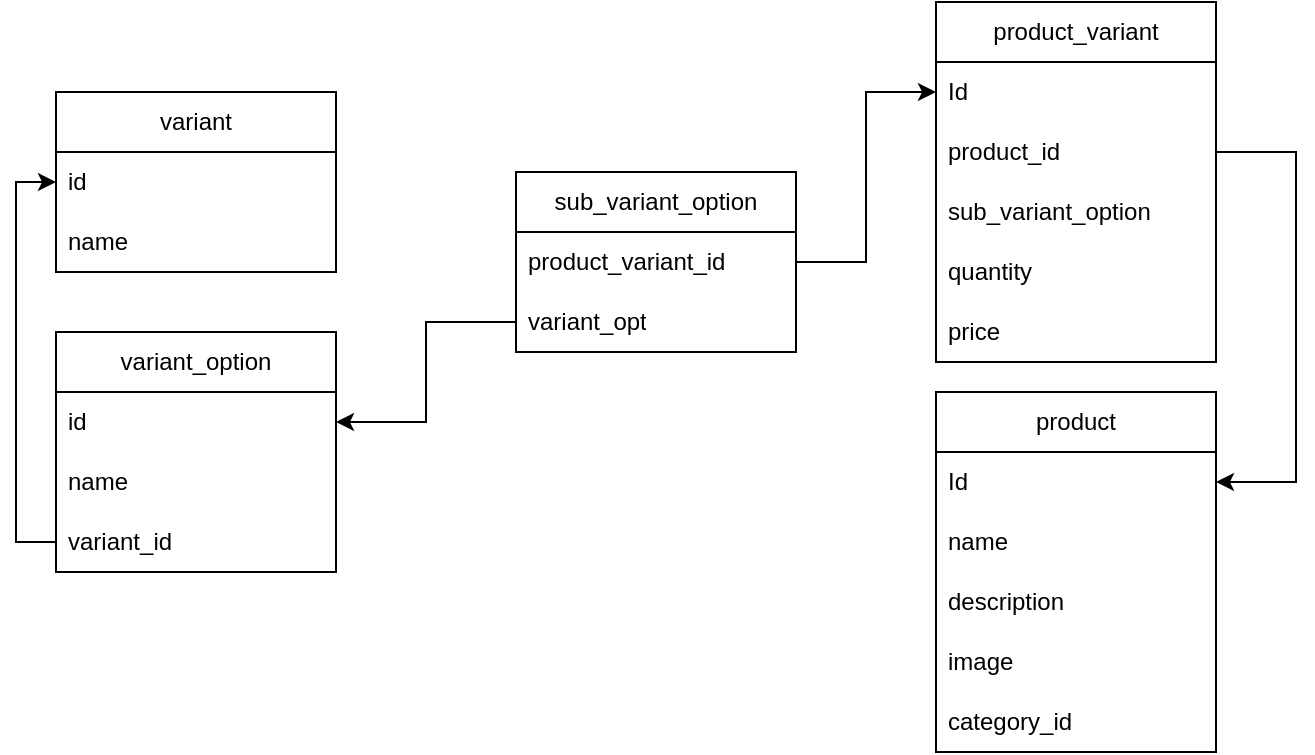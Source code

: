 <mxfile version="24.5.2" type="github">
  <diagram name="Trang-1" id="0qQhfEZkwmvARVg69vRt">
    <mxGraphModel dx="875" dy="435" grid="1" gridSize="10" guides="1" tooltips="1" connect="1" arrows="1" fold="1" page="1" pageScale="1" pageWidth="827" pageHeight="1169" math="0" shadow="0">
      <root>
        <mxCell id="0" />
        <mxCell id="1" parent="0" />
        <mxCell id="_liAQqApKVb3fytAqpB--1" value="product" style="swimlane;fontStyle=0;childLayout=stackLayout;horizontal=1;startSize=30;horizontalStack=0;resizeParent=1;resizeParentMax=0;resizeLast=0;collapsible=1;marginBottom=0;whiteSpace=wrap;html=1;" vertex="1" parent="1">
          <mxGeometry x="610" y="390" width="140" height="180" as="geometry" />
        </mxCell>
        <mxCell id="_liAQqApKVb3fytAqpB--2" value="Id" style="text;strokeColor=none;fillColor=none;align=left;verticalAlign=middle;spacingLeft=4;spacingRight=4;overflow=hidden;points=[[0,0.5],[1,0.5]];portConstraint=eastwest;rotatable=0;whiteSpace=wrap;html=1;" vertex="1" parent="_liAQqApKVb3fytAqpB--1">
          <mxGeometry y="30" width="140" height="30" as="geometry" />
        </mxCell>
        <mxCell id="_liAQqApKVb3fytAqpB--3" value="name" style="text;strokeColor=none;fillColor=none;align=left;verticalAlign=middle;spacingLeft=4;spacingRight=4;overflow=hidden;points=[[0,0.5],[1,0.5]];portConstraint=eastwest;rotatable=0;whiteSpace=wrap;html=1;" vertex="1" parent="_liAQqApKVb3fytAqpB--1">
          <mxGeometry y="60" width="140" height="30" as="geometry" />
        </mxCell>
        <mxCell id="_liAQqApKVb3fytAqpB--4" value="description" style="text;strokeColor=none;fillColor=none;align=left;verticalAlign=middle;spacingLeft=4;spacingRight=4;overflow=hidden;points=[[0,0.5],[1,0.5]];portConstraint=eastwest;rotatable=0;whiteSpace=wrap;html=1;" vertex="1" parent="_liAQqApKVb3fytAqpB--1">
          <mxGeometry y="90" width="140" height="30" as="geometry" />
        </mxCell>
        <mxCell id="_liAQqApKVb3fytAqpB--5" value="image" style="text;strokeColor=none;fillColor=none;align=left;verticalAlign=middle;spacingLeft=4;spacingRight=4;overflow=hidden;points=[[0,0.5],[1,0.5]];portConstraint=eastwest;rotatable=0;whiteSpace=wrap;html=1;" vertex="1" parent="_liAQqApKVb3fytAqpB--1">
          <mxGeometry y="120" width="140" height="30" as="geometry" />
        </mxCell>
        <mxCell id="_liAQqApKVb3fytAqpB--6" value="category_id" style="text;strokeColor=none;fillColor=none;align=left;verticalAlign=middle;spacingLeft=4;spacingRight=4;overflow=hidden;points=[[0,0.5],[1,0.5]];portConstraint=eastwest;rotatable=0;whiteSpace=wrap;html=1;" vertex="1" parent="_liAQqApKVb3fytAqpB--1">
          <mxGeometry y="150" width="140" height="30" as="geometry" />
        </mxCell>
        <mxCell id="_liAQqApKVb3fytAqpB--7" value="product_variant" style="swimlane;fontStyle=0;childLayout=stackLayout;horizontal=1;startSize=30;horizontalStack=0;resizeParent=1;resizeParentMax=0;resizeLast=0;collapsible=1;marginBottom=0;whiteSpace=wrap;html=1;" vertex="1" parent="1">
          <mxGeometry x="610" y="195" width="140" height="180" as="geometry" />
        </mxCell>
        <mxCell id="_liAQqApKVb3fytAqpB--8" value="Id" style="text;strokeColor=none;fillColor=none;align=left;verticalAlign=middle;spacingLeft=4;spacingRight=4;overflow=hidden;points=[[0,0.5],[1,0.5]];portConstraint=eastwest;rotatable=0;whiteSpace=wrap;html=1;" vertex="1" parent="_liAQqApKVb3fytAqpB--7">
          <mxGeometry y="30" width="140" height="30" as="geometry" />
        </mxCell>
        <mxCell id="_liAQqApKVb3fytAqpB--9" value="product_id" style="text;strokeColor=none;fillColor=none;align=left;verticalAlign=middle;spacingLeft=4;spacingRight=4;overflow=hidden;points=[[0,0.5],[1,0.5]];portConstraint=eastwest;rotatable=0;whiteSpace=wrap;html=1;" vertex="1" parent="_liAQqApKVb3fytAqpB--7">
          <mxGeometry y="60" width="140" height="30" as="geometry" />
        </mxCell>
        <mxCell id="_liAQqApKVb3fytAqpB--10" value="sub_variant_option" style="text;strokeColor=none;fillColor=none;align=left;verticalAlign=middle;spacingLeft=4;spacingRight=4;overflow=hidden;points=[[0,0.5],[1,0.5]];portConstraint=eastwest;rotatable=0;whiteSpace=wrap;html=1;" vertex="1" parent="_liAQqApKVb3fytAqpB--7">
          <mxGeometry y="90" width="140" height="30" as="geometry" />
        </mxCell>
        <mxCell id="_liAQqApKVb3fytAqpB--11" value="quantity" style="text;strokeColor=none;fillColor=none;align=left;verticalAlign=middle;spacingLeft=4;spacingRight=4;overflow=hidden;points=[[0,0.5],[1,0.5]];portConstraint=eastwest;rotatable=0;whiteSpace=wrap;html=1;" vertex="1" parent="_liAQqApKVb3fytAqpB--7">
          <mxGeometry y="120" width="140" height="30" as="geometry" />
        </mxCell>
        <mxCell id="_liAQqApKVb3fytAqpB--12" value="price" style="text;strokeColor=none;fillColor=none;align=left;verticalAlign=middle;spacingLeft=4;spacingRight=4;overflow=hidden;points=[[0,0.5],[1,0.5]];portConstraint=eastwest;rotatable=0;whiteSpace=wrap;html=1;" vertex="1" parent="_liAQqApKVb3fytAqpB--7">
          <mxGeometry y="150" width="140" height="30" as="geometry" />
        </mxCell>
        <mxCell id="_liAQqApKVb3fytAqpB--13" value="" style="edgeStyle=orthogonalEdgeStyle;rounded=0;orthogonalLoop=1;jettySize=auto;html=1;entryX=1;entryY=0.5;entryDx=0;entryDy=0;" edge="1" parent="1" source="_liAQqApKVb3fytAqpB--9" target="_liAQqApKVb3fytAqpB--2">
          <mxGeometry relative="1" as="geometry">
            <Array as="points">
              <mxPoint x="790" y="270" />
              <mxPoint x="790" y="435" />
            </Array>
          </mxGeometry>
        </mxCell>
        <mxCell id="_liAQqApKVb3fytAqpB--14" value="variant_option" style="swimlane;fontStyle=0;childLayout=stackLayout;horizontal=1;startSize=30;horizontalStack=0;resizeParent=1;resizeParentMax=0;resizeLast=0;collapsible=1;marginBottom=0;whiteSpace=wrap;html=1;" vertex="1" parent="1">
          <mxGeometry x="170" y="360" width="140" height="120" as="geometry" />
        </mxCell>
        <mxCell id="_liAQqApKVb3fytAqpB--15" value="id" style="text;strokeColor=none;fillColor=none;align=left;verticalAlign=middle;spacingLeft=4;spacingRight=4;overflow=hidden;points=[[0,0.5],[1,0.5]];portConstraint=eastwest;rotatable=0;whiteSpace=wrap;html=1;" vertex="1" parent="_liAQqApKVb3fytAqpB--14">
          <mxGeometry y="30" width="140" height="30" as="geometry" />
        </mxCell>
        <mxCell id="_liAQqApKVb3fytAqpB--16" value="name" style="text;strokeColor=none;fillColor=none;align=left;verticalAlign=middle;spacingLeft=4;spacingRight=4;overflow=hidden;points=[[0,0.5],[1,0.5]];portConstraint=eastwest;rotatable=0;whiteSpace=wrap;html=1;" vertex="1" parent="_liAQqApKVb3fytAqpB--14">
          <mxGeometry y="60" width="140" height="30" as="geometry" />
        </mxCell>
        <mxCell id="_liAQqApKVb3fytAqpB--17" value="variant_id" style="text;strokeColor=none;fillColor=none;align=left;verticalAlign=middle;spacingLeft=4;spacingRight=4;overflow=hidden;points=[[0,0.5],[1,0.5]];portConstraint=eastwest;rotatable=0;whiteSpace=wrap;html=1;" vertex="1" parent="_liAQqApKVb3fytAqpB--14">
          <mxGeometry y="90" width="140" height="30" as="geometry" />
        </mxCell>
        <mxCell id="_liAQqApKVb3fytAqpB--18" value="variant" style="swimlane;fontStyle=0;childLayout=stackLayout;horizontal=1;startSize=30;horizontalStack=0;resizeParent=1;resizeParentMax=0;resizeLast=0;collapsible=1;marginBottom=0;whiteSpace=wrap;html=1;" vertex="1" parent="1">
          <mxGeometry x="170" y="240" width="140" height="90" as="geometry" />
        </mxCell>
        <mxCell id="_liAQqApKVb3fytAqpB--19" value="id" style="text;strokeColor=none;fillColor=none;align=left;verticalAlign=middle;spacingLeft=4;spacingRight=4;overflow=hidden;points=[[0,0.5],[1,0.5]];portConstraint=eastwest;rotatable=0;whiteSpace=wrap;html=1;" vertex="1" parent="_liAQqApKVb3fytAqpB--18">
          <mxGeometry y="30" width="140" height="30" as="geometry" />
        </mxCell>
        <mxCell id="_liAQqApKVb3fytAqpB--20" value="name" style="text;strokeColor=none;fillColor=none;align=left;verticalAlign=middle;spacingLeft=4;spacingRight=4;overflow=hidden;points=[[0,0.5],[1,0.5]];portConstraint=eastwest;rotatable=0;whiteSpace=wrap;html=1;" vertex="1" parent="_liAQqApKVb3fytAqpB--18">
          <mxGeometry y="60" width="140" height="30" as="geometry" />
        </mxCell>
        <mxCell id="_liAQqApKVb3fytAqpB--22" value="" style="edgeStyle=orthogonalEdgeStyle;rounded=0;orthogonalLoop=1;jettySize=auto;html=1;entryX=0;entryY=0.5;entryDx=0;entryDy=0;exitX=0;exitY=0.5;exitDx=0;exitDy=0;" edge="1" parent="1" source="_liAQqApKVb3fytAqpB--17" target="_liAQqApKVb3fytAqpB--19">
          <mxGeometry relative="1" as="geometry">
            <Array as="points">
              <mxPoint x="150" y="465" />
              <mxPoint x="150" y="285" />
            </Array>
          </mxGeometry>
        </mxCell>
        <mxCell id="_liAQqApKVb3fytAqpB--24" value="sub_variant_option" style="swimlane;fontStyle=0;childLayout=stackLayout;horizontal=1;startSize=30;horizontalStack=0;resizeParent=1;resizeParentMax=0;resizeLast=0;collapsible=1;marginBottom=0;whiteSpace=wrap;html=1;" vertex="1" parent="1">
          <mxGeometry x="400" y="280" width="140" height="90" as="geometry" />
        </mxCell>
        <mxCell id="_liAQqApKVb3fytAqpB--25" value="product_variant_id" style="text;strokeColor=none;fillColor=none;align=left;verticalAlign=middle;spacingLeft=4;spacingRight=4;overflow=hidden;points=[[0,0.5],[1,0.5]];portConstraint=eastwest;rotatable=0;whiteSpace=wrap;html=1;" vertex="1" parent="_liAQqApKVb3fytAqpB--24">
          <mxGeometry y="30" width="140" height="30" as="geometry" />
        </mxCell>
        <mxCell id="_liAQqApKVb3fytAqpB--26" value="variant_opt" style="text;strokeColor=none;fillColor=none;align=left;verticalAlign=middle;spacingLeft=4;spacingRight=4;overflow=hidden;points=[[0,0.5],[1,0.5]];portConstraint=eastwest;rotatable=0;whiteSpace=wrap;html=1;" vertex="1" parent="_liAQqApKVb3fytAqpB--24">
          <mxGeometry y="60" width="140" height="30" as="geometry" />
        </mxCell>
        <mxCell id="_liAQqApKVb3fytAqpB--28" value="" style="edgeStyle=orthogonalEdgeStyle;rounded=0;orthogonalLoop=1;jettySize=auto;html=1;entryX=1;entryY=0.5;entryDx=0;entryDy=0;" edge="1" parent="1" source="_liAQqApKVb3fytAqpB--26" target="_liAQqApKVb3fytAqpB--15">
          <mxGeometry relative="1" as="geometry" />
        </mxCell>
        <mxCell id="_liAQqApKVb3fytAqpB--31" value="" style="edgeStyle=orthogonalEdgeStyle;rounded=0;orthogonalLoop=1;jettySize=auto;html=1;entryX=0;entryY=0.5;entryDx=0;entryDy=0;" edge="1" parent="1" source="_liAQqApKVb3fytAqpB--25" target="_liAQqApKVb3fytAqpB--8">
          <mxGeometry relative="1" as="geometry" />
        </mxCell>
      </root>
    </mxGraphModel>
  </diagram>
</mxfile>
